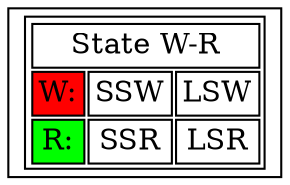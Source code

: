 digraph msm1{
  zw [shape=rectangle label=<<TABLE BGCOLOR="white"> <tr> 
        <td colspan="3">State W-R</td> 
      </tr> <tr> 
        <td bgcolor="red">W:</td>
        <td>SSW</td>
        <td>LSW</td>  
      </tr> <tr> 
        <td bgcolor="green">R:</td>
        <td>SSR</td>
        <td>LSR</td>  
      </tr> </TABLE>>
    ]
}
